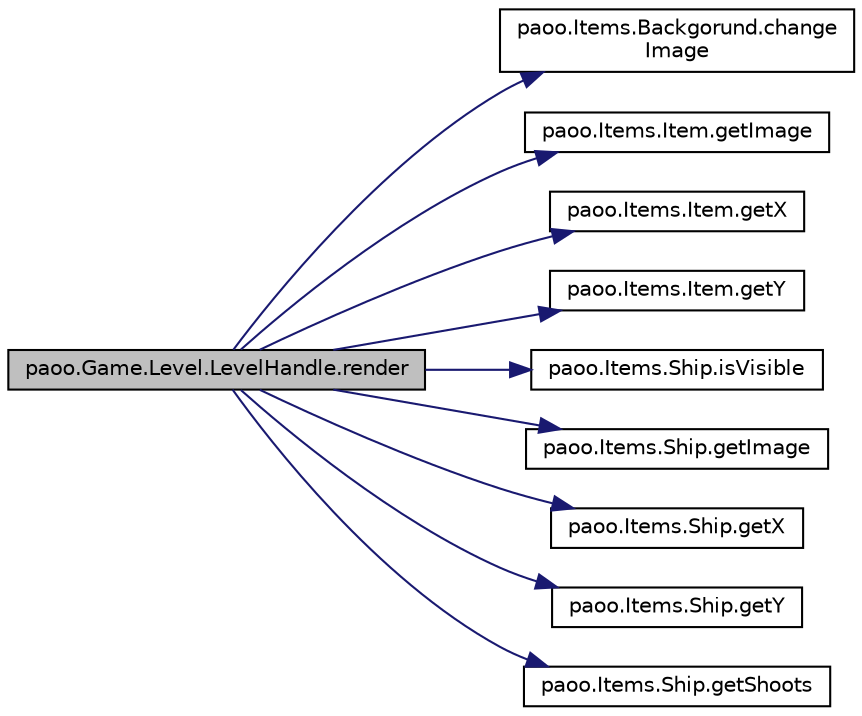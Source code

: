digraph "paoo.Game.Level.LevelHandle.render"
{
 // LATEX_PDF_SIZE
  edge [fontname="Helvetica",fontsize="10",labelfontname="Helvetica",labelfontsize="10"];
  node [fontname="Helvetica",fontsize="10",shape=record];
  rankdir="LR";
  Node47 [label="paoo.Game.Level.LevelHandle.render",height=0.2,width=0.4,color="black", fillcolor="grey75", style="filled", fontcolor="black",tooltip=" "];
  Node47 -> Node48 [color="midnightblue",fontsize="10",style="solid",fontname="Helvetica"];
  Node48 [label="paoo.Items.Backgorund.change\lImage",height=0.2,width=0.4,color="black", fillcolor="white", style="filled",URL="$classpaoo_1_1_items_1_1_backgorund.html#ac158065e5487af0ea2e1845e34081fb6",tooltip=" "];
  Node47 -> Node49 [color="midnightblue",fontsize="10",style="solid",fontname="Helvetica"];
  Node49 [label="paoo.Items.Item.getImage",height=0.2,width=0.4,color="black", fillcolor="white", style="filled",URL="$classpaoo_1_1_items_1_1_item.html#aba2cf2a1a9ce810df283bcff6a187e07",tooltip=" "];
  Node47 -> Node50 [color="midnightblue",fontsize="10",style="solid",fontname="Helvetica"];
  Node50 [label="paoo.Items.Item.getX",height=0.2,width=0.4,color="black", fillcolor="white", style="filled",URL="$classpaoo_1_1_items_1_1_item.html#aa57c228eb43ddffd7006dcc2f34d06d2",tooltip=" "];
  Node47 -> Node51 [color="midnightblue",fontsize="10",style="solid",fontname="Helvetica"];
  Node51 [label="paoo.Items.Item.getY",height=0.2,width=0.4,color="black", fillcolor="white", style="filled",URL="$classpaoo_1_1_items_1_1_item.html#a9fbdcb5d086e8fe52ff17b9006d79bce",tooltip=" "];
  Node47 -> Node52 [color="midnightblue",fontsize="10",style="solid",fontname="Helvetica"];
  Node52 [label="paoo.Items.Ship.isVisible",height=0.2,width=0.4,color="black", fillcolor="white", style="filled",URL="$classpaoo_1_1_items_1_1_ship.html#a0cb18800e4db4b287c1cb793aab85c47",tooltip=" "];
  Node47 -> Node53 [color="midnightblue",fontsize="10",style="solid",fontname="Helvetica"];
  Node53 [label="paoo.Items.Ship.getImage",height=0.2,width=0.4,color="black", fillcolor="white", style="filled",URL="$classpaoo_1_1_items_1_1_ship.html#a9042f4deac7bc7c2b224f877c8636d46",tooltip=" "];
  Node47 -> Node54 [color="midnightblue",fontsize="10",style="solid",fontname="Helvetica"];
  Node54 [label="paoo.Items.Ship.getX",height=0.2,width=0.4,color="black", fillcolor="white", style="filled",URL="$classpaoo_1_1_items_1_1_ship.html#a038e58f70fce9e412d7f8b069e4cfe4e",tooltip=" "];
  Node47 -> Node55 [color="midnightblue",fontsize="10",style="solid",fontname="Helvetica"];
  Node55 [label="paoo.Items.Ship.getY",height=0.2,width=0.4,color="black", fillcolor="white", style="filled",URL="$classpaoo_1_1_items_1_1_ship.html#a02e256416b61c36c4375d67cdd6c7373",tooltip=" "];
  Node47 -> Node56 [color="midnightblue",fontsize="10",style="solid",fontname="Helvetica"];
  Node56 [label="paoo.Items.Ship.getShoots",height=0.2,width=0.4,color="black", fillcolor="white", style="filled",URL="$classpaoo_1_1_items_1_1_ship.html#a27fd97422585e0e7e2735b07410b1c32",tooltip=" "];
}
